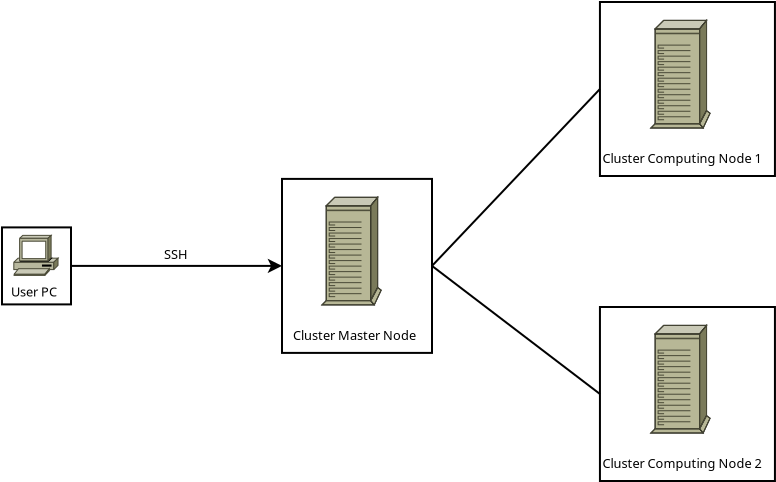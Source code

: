 <?xml version="1.0" encoding="UTF-8"?>
<dia:diagram xmlns:dia="http://www.lysator.liu.se/~alla/dia/">
  <dia:layer name="Fondo" visible="true" active="true">
    <dia:group>
      <dia:group>
        <dia:object type="Cisco - PC" version="1" id="O0">
          <dia:attribute name="obj_pos">
            <dia:point val="23.741,17.875"/>
          </dia:attribute>
          <dia:attribute name="obj_bb">
            <dia:rectangle val="23.74,17.874;25.953,19.876"/>
          </dia:attribute>
          <dia:attribute name="meta">
            <dia:composite type="dict"/>
          </dia:attribute>
          <dia:attribute name="elem_corner">
            <dia:point val="23.741,17.875"/>
          </dia:attribute>
          <dia:attribute name="elem_width">
            <dia:real val="2.21"/>
          </dia:attribute>
          <dia:attribute name="elem_height">
            <dia:real val="2.0"/>
          </dia:attribute>
          <dia:attribute name="line_width">
            <dia:real val="0.1"/>
          </dia:attribute>
          <dia:attribute name="line_colour">
            <dia:color val="#000000"/>
          </dia:attribute>
          <dia:attribute name="fill_colour">
            <dia:color val="#ffffff"/>
          </dia:attribute>
          <dia:attribute name="show_background">
            <dia:boolean val="true"/>
          </dia:attribute>
          <dia:attribute name="line_style">
            <dia:enum val="0"/>
            <dia:real val="1"/>
          </dia:attribute>
          <dia:attribute name="flip_horizontal">
            <dia:boolean val="false"/>
          </dia:attribute>
          <dia:attribute name="flip_vertical">
            <dia:boolean val="false"/>
          </dia:attribute>
          <dia:attribute name="subscale">
            <dia:real val="1"/>
          </dia:attribute>
        </dia:object>
        <dia:object type="Standard - Text" version="1" id="O1">
          <dia:attribute name="obj_pos">
            <dia:point val="23.6,20.925"/>
          </dia:attribute>
          <dia:attribute name="obj_bb">
            <dia:rectangle val="23.6,20.33;26.093,21.075"/>
          </dia:attribute>
          <dia:attribute name="text">
            <dia:composite type="text">
              <dia:attribute name="string">
                <dia:string>#User PC#</dia:string>
              </dia:attribute>
              <dia:attribute name="font">
                <dia:font family="sans" style="0" name="Helvetica"/>
              </dia:attribute>
              <dia:attribute name="height">
                <dia:real val="0.8"/>
              </dia:attribute>
              <dia:attribute name="pos">
                <dia:point val="23.6,20.925"/>
              </dia:attribute>
              <dia:attribute name="color">
                <dia:color val="#000000"/>
              </dia:attribute>
              <dia:attribute name="alignment">
                <dia:enum val="0"/>
              </dia:attribute>
            </dia:composite>
          </dia:attribute>
          <dia:attribute name="valign">
            <dia:enum val="3"/>
          </dia:attribute>
        </dia:object>
      </dia:group>
      <dia:object type="Standard - Box" version="0" id="O2">
        <dia:attribute name="obj_pos">
          <dia:point val="23.15,17.475"/>
        </dia:attribute>
        <dia:attribute name="obj_bb">
          <dia:rectangle val="23.1,17.425;26.65,21.375"/>
        </dia:attribute>
        <dia:attribute name="elem_corner">
          <dia:point val="23.15,17.475"/>
        </dia:attribute>
        <dia:attribute name="elem_width">
          <dia:real val="3.45"/>
        </dia:attribute>
        <dia:attribute name="elem_height">
          <dia:real val="3.85"/>
        </dia:attribute>
        <dia:attribute name="border_width">
          <dia:real val="0.1"/>
        </dia:attribute>
        <dia:attribute name="show_background">
          <dia:boolean val="false"/>
        </dia:attribute>
      </dia:object>
    </dia:group>
    <dia:group>
      <dia:group>
        <dia:object type="Cisco - IBM Tower" version="1" id="O3">
          <dia:attribute name="obj_pos">
            <dia:point val="39.148,15.969"/>
          </dia:attribute>
          <dia:attribute name="obj_bb">
            <dia:rectangle val="39.136,15.611;42.818,22.35"/>
          </dia:attribute>
          <dia:attribute name="meta">
            <dia:composite type="dict"/>
          </dia:attribute>
          <dia:attribute name="elem_corner">
            <dia:point val="39.148,15.969"/>
          </dia:attribute>
          <dia:attribute name="elem_width">
            <dia:real val="2.96"/>
          </dia:attribute>
          <dia:attribute name="elem_height">
            <dia:real val="5.381"/>
          </dia:attribute>
          <dia:attribute name="line_width">
            <dia:real val="0.1"/>
          </dia:attribute>
          <dia:attribute name="line_colour">
            <dia:color val="#000000"/>
          </dia:attribute>
          <dia:attribute name="fill_colour">
            <dia:color val="#ffffff"/>
          </dia:attribute>
          <dia:attribute name="show_background">
            <dia:boolean val="true"/>
          </dia:attribute>
          <dia:attribute name="line_style">
            <dia:enum val="0"/>
            <dia:real val="1"/>
          </dia:attribute>
          <dia:attribute name="flip_horizontal">
            <dia:boolean val="false"/>
          </dia:attribute>
          <dia:attribute name="flip_vertical">
            <dia:boolean val="false"/>
          </dia:attribute>
          <dia:attribute name="subscale">
            <dia:real val="1"/>
          </dia:attribute>
        </dia:object>
        <dia:object type="Standard - Text" version="1" id="O4">
          <dia:attribute name="obj_pos">
            <dia:point val="37.7,23.1"/>
          </dia:attribute>
          <dia:attribute name="obj_bb">
            <dia:rectangle val="37.7,22.505;44.235,23.25"/>
          </dia:attribute>
          <dia:attribute name="text">
            <dia:composite type="text">
              <dia:attribute name="string">
                <dia:string>#Cluster Master Node#</dia:string>
              </dia:attribute>
              <dia:attribute name="font">
                <dia:font family="sans" style="0" name="Helvetica"/>
              </dia:attribute>
              <dia:attribute name="height">
                <dia:real val="0.8"/>
              </dia:attribute>
              <dia:attribute name="pos">
                <dia:point val="37.7,23.1"/>
              </dia:attribute>
              <dia:attribute name="color">
                <dia:color val="#000000"/>
              </dia:attribute>
              <dia:attribute name="alignment">
                <dia:enum val="0"/>
              </dia:attribute>
            </dia:composite>
          </dia:attribute>
          <dia:attribute name="valign">
            <dia:enum val="3"/>
          </dia:attribute>
        </dia:object>
      </dia:group>
      <dia:object type="Standard - Box" version="0" id="O5">
        <dia:attribute name="obj_pos">
          <dia:point val="37.15,15.05"/>
        </dia:attribute>
        <dia:attribute name="obj_bb">
          <dia:rectangle val="37.1,15;44.7,23.8"/>
        </dia:attribute>
        <dia:attribute name="elem_corner">
          <dia:point val="37.15,15.05"/>
        </dia:attribute>
        <dia:attribute name="elem_width">
          <dia:real val="7.5"/>
        </dia:attribute>
        <dia:attribute name="elem_height">
          <dia:real val="8.7"/>
        </dia:attribute>
        <dia:attribute name="border_width">
          <dia:real val="0.1"/>
        </dia:attribute>
        <dia:attribute name="show_background">
          <dia:boolean val="false"/>
        </dia:attribute>
      </dia:object>
    </dia:group>
    <dia:object type="Standard - Line" version="0" id="O6">
      <dia:attribute name="obj_pos">
        <dia:point val="26.6,19.4"/>
      </dia:attribute>
      <dia:attribute name="obj_bb">
        <dia:rectangle val="26.55,19.038;37.262,19.762"/>
      </dia:attribute>
      <dia:attribute name="conn_endpoints">
        <dia:point val="26.6,19.4"/>
        <dia:point val="37.15,19.4"/>
      </dia:attribute>
      <dia:attribute name="numcp">
        <dia:int val="1"/>
      </dia:attribute>
      <dia:attribute name="end_arrow">
        <dia:enum val="22"/>
      </dia:attribute>
      <dia:attribute name="end_arrow_length">
        <dia:real val="0.5"/>
      </dia:attribute>
      <dia:attribute name="end_arrow_width">
        <dia:real val="0.5"/>
      </dia:attribute>
      <dia:connections>
        <dia:connection handle="0" to="O2" connection="4"/>
        <dia:connection handle="1" to="O5" connection="3"/>
      </dia:connections>
    </dia:object>
    <dia:object type="Standard - Text" version="1" id="O7">
      <dia:attribute name="obj_pos">
        <dia:point val="31.25,19.05"/>
      </dia:attribute>
      <dia:attribute name="obj_bb">
        <dia:rectangle val="31.25,18.455;32.547,19.2"/>
      </dia:attribute>
      <dia:attribute name="text">
        <dia:composite type="text">
          <dia:attribute name="string">
            <dia:string>#SSH#</dia:string>
          </dia:attribute>
          <dia:attribute name="font">
            <dia:font family="sans" style="0" name="Helvetica"/>
          </dia:attribute>
          <dia:attribute name="height">
            <dia:real val="0.8"/>
          </dia:attribute>
          <dia:attribute name="pos">
            <dia:point val="31.25,19.05"/>
          </dia:attribute>
          <dia:attribute name="color">
            <dia:color val="#000000"/>
          </dia:attribute>
          <dia:attribute name="alignment">
            <dia:enum val="0"/>
          </dia:attribute>
        </dia:composite>
      </dia:attribute>
      <dia:attribute name="valign">
        <dia:enum val="3"/>
      </dia:attribute>
    </dia:object>
    <dia:object type="Standard - Line" version="0" id="O8">
      <dia:attribute name="obj_pos">
        <dia:point val="44.65,19.4"/>
      </dia:attribute>
      <dia:attribute name="obj_bb">
        <dia:rectangle val="44.579,10.484;53.117,19.471"/>
      </dia:attribute>
      <dia:attribute name="conn_endpoints">
        <dia:point val="44.65,19.4"/>
        <dia:point val="53.047,10.555"/>
      </dia:attribute>
      <dia:attribute name="numcp">
        <dia:int val="1"/>
      </dia:attribute>
      <dia:connections>
        <dia:connection handle="0" to="O5" connection="4"/>
        <dia:connection handle="1" to="O13" connection="3"/>
      </dia:connections>
    </dia:object>
    <dia:object type="Standard - Line" version="0" id="O9">
      <dia:attribute name="obj_pos">
        <dia:point val="44.65,19.4"/>
      </dia:attribute>
      <dia:attribute name="obj_bb">
        <dia:rectangle val="44.58,19.33;53.117,25.875"/>
      </dia:attribute>
      <dia:attribute name="conn_endpoints">
        <dia:point val="44.65,19.4"/>
        <dia:point val="53.047,25.805"/>
      </dia:attribute>
      <dia:attribute name="numcp">
        <dia:int val="1"/>
      </dia:attribute>
      <dia:connections>
        <dia:connection handle="0" to="O5" connection="4"/>
        <dia:connection handle="1" to="O10" connection="3"/>
      </dia:connections>
    </dia:object>
    <dia:group>
      <dia:object type="Standard - Box" version="0" id="O10">
        <dia:attribute name="obj_pos">
          <dia:point val="53.047,21.455"/>
        </dia:attribute>
        <dia:attribute name="obj_bb">
          <dia:rectangle val="52.996,21.405;61.846,30.205"/>
        </dia:attribute>
        <dia:attribute name="elem_corner">
          <dia:point val="53.047,21.455"/>
        </dia:attribute>
        <dia:attribute name="elem_width">
          <dia:real val="8.75"/>
        </dia:attribute>
        <dia:attribute name="elem_height">
          <dia:real val="8.7"/>
        </dia:attribute>
        <dia:attribute name="border_width">
          <dia:real val="0.1"/>
        </dia:attribute>
        <dia:attribute name="show_background">
          <dia:boolean val="false"/>
        </dia:attribute>
      </dia:object>
      <dia:object type="Cisco - IBM Tower" version="1" id="O11">
        <dia:attribute name="obj_pos">
          <dia:point val="55.593,22.374"/>
        </dia:attribute>
        <dia:attribute name="obj_bb">
          <dia:rectangle val="55.581,22.016;59.263,28.755"/>
        </dia:attribute>
        <dia:attribute name="meta">
          <dia:composite type="dict"/>
        </dia:attribute>
        <dia:attribute name="elem_corner">
          <dia:point val="55.593,22.374"/>
        </dia:attribute>
        <dia:attribute name="elem_width">
          <dia:real val="2.96"/>
        </dia:attribute>
        <dia:attribute name="elem_height">
          <dia:real val="5.381"/>
        </dia:attribute>
        <dia:attribute name="line_width">
          <dia:real val="0.1"/>
        </dia:attribute>
        <dia:attribute name="line_colour">
          <dia:color val="#000000"/>
        </dia:attribute>
        <dia:attribute name="fill_colour">
          <dia:color val="#ffffff"/>
        </dia:attribute>
        <dia:attribute name="show_background">
          <dia:boolean val="true"/>
        </dia:attribute>
        <dia:attribute name="line_style">
          <dia:enum val="0"/>
          <dia:real val="1"/>
        </dia:attribute>
        <dia:attribute name="flip_horizontal">
          <dia:boolean val="false"/>
        </dia:attribute>
        <dia:attribute name="flip_vertical">
          <dia:boolean val="false"/>
        </dia:attribute>
        <dia:attribute name="subscale">
          <dia:real val="1"/>
        </dia:attribute>
      </dia:object>
      <dia:object type="Standard - Text" version="1" id="O12">
        <dia:attribute name="obj_pos">
          <dia:point val="53.175,29.505"/>
        </dia:attribute>
        <dia:attribute name="obj_bb">
          <dia:rectangle val="53.175,28.91;61.65,29.655"/>
        </dia:attribute>
        <dia:attribute name="text">
          <dia:composite type="text">
            <dia:attribute name="string">
              <dia:string>#Cluster Computing Node 2#</dia:string>
            </dia:attribute>
            <dia:attribute name="font">
              <dia:font family="sans" style="0" name="Helvetica"/>
            </dia:attribute>
            <dia:attribute name="height">
              <dia:real val="0.8"/>
            </dia:attribute>
            <dia:attribute name="pos">
              <dia:point val="53.175,29.505"/>
            </dia:attribute>
            <dia:attribute name="color">
              <dia:color val="#000000"/>
            </dia:attribute>
            <dia:attribute name="alignment">
              <dia:enum val="0"/>
            </dia:attribute>
          </dia:composite>
        </dia:attribute>
        <dia:attribute name="valign">
          <dia:enum val="3"/>
        </dia:attribute>
      </dia:object>
    </dia:group>
    <dia:group>
      <dia:object type="Standard - Box" version="0" id="O13">
        <dia:attribute name="obj_pos">
          <dia:point val="53.047,6.205"/>
        </dia:attribute>
        <dia:attribute name="obj_bb">
          <dia:rectangle val="52.996,6.155;61.846,14.955"/>
        </dia:attribute>
        <dia:attribute name="elem_corner">
          <dia:point val="53.047,6.205"/>
        </dia:attribute>
        <dia:attribute name="elem_width">
          <dia:real val="8.75"/>
        </dia:attribute>
        <dia:attribute name="elem_height">
          <dia:real val="8.7"/>
        </dia:attribute>
        <dia:attribute name="border_width">
          <dia:real val="0.1"/>
        </dia:attribute>
        <dia:attribute name="show_background">
          <dia:boolean val="false"/>
        </dia:attribute>
      </dia:object>
      <dia:object type="Cisco - IBM Tower" version="1" id="O14">
        <dia:attribute name="obj_pos">
          <dia:point val="55.593,7.124"/>
        </dia:attribute>
        <dia:attribute name="obj_bb">
          <dia:rectangle val="55.581,6.766;59.263,13.505"/>
        </dia:attribute>
        <dia:attribute name="meta">
          <dia:composite type="dict"/>
        </dia:attribute>
        <dia:attribute name="elem_corner">
          <dia:point val="55.593,7.124"/>
        </dia:attribute>
        <dia:attribute name="elem_width">
          <dia:real val="2.96"/>
        </dia:attribute>
        <dia:attribute name="elem_height">
          <dia:real val="5.381"/>
        </dia:attribute>
        <dia:attribute name="line_width">
          <dia:real val="0.1"/>
        </dia:attribute>
        <dia:attribute name="line_colour">
          <dia:color val="#000000"/>
        </dia:attribute>
        <dia:attribute name="fill_colour">
          <dia:color val="#ffffff"/>
        </dia:attribute>
        <dia:attribute name="show_background">
          <dia:boolean val="true"/>
        </dia:attribute>
        <dia:attribute name="line_style">
          <dia:enum val="0"/>
          <dia:real val="1"/>
        </dia:attribute>
        <dia:attribute name="flip_horizontal">
          <dia:boolean val="false"/>
        </dia:attribute>
        <dia:attribute name="flip_vertical">
          <dia:boolean val="false"/>
        </dia:attribute>
        <dia:attribute name="subscale">
          <dia:real val="1"/>
        </dia:attribute>
      </dia:object>
      <dia:object type="Standard - Text" version="1" id="O15">
        <dia:attribute name="obj_pos">
          <dia:point val="53.175,14.255"/>
        </dia:attribute>
        <dia:attribute name="obj_bb">
          <dia:rectangle val="53.175,13.66;61.65,14.405"/>
        </dia:attribute>
        <dia:attribute name="text">
          <dia:composite type="text">
            <dia:attribute name="string">
              <dia:string>#Cluster Computing Node 1#</dia:string>
            </dia:attribute>
            <dia:attribute name="font">
              <dia:font family="sans" style="0" name="Helvetica"/>
            </dia:attribute>
            <dia:attribute name="height">
              <dia:real val="0.8"/>
            </dia:attribute>
            <dia:attribute name="pos">
              <dia:point val="53.175,14.255"/>
            </dia:attribute>
            <dia:attribute name="color">
              <dia:color val="#000000"/>
            </dia:attribute>
            <dia:attribute name="alignment">
              <dia:enum val="0"/>
            </dia:attribute>
          </dia:composite>
        </dia:attribute>
        <dia:attribute name="valign">
          <dia:enum val="3"/>
        </dia:attribute>
      </dia:object>
    </dia:group>
  </dia:layer>
</dia:diagram>
